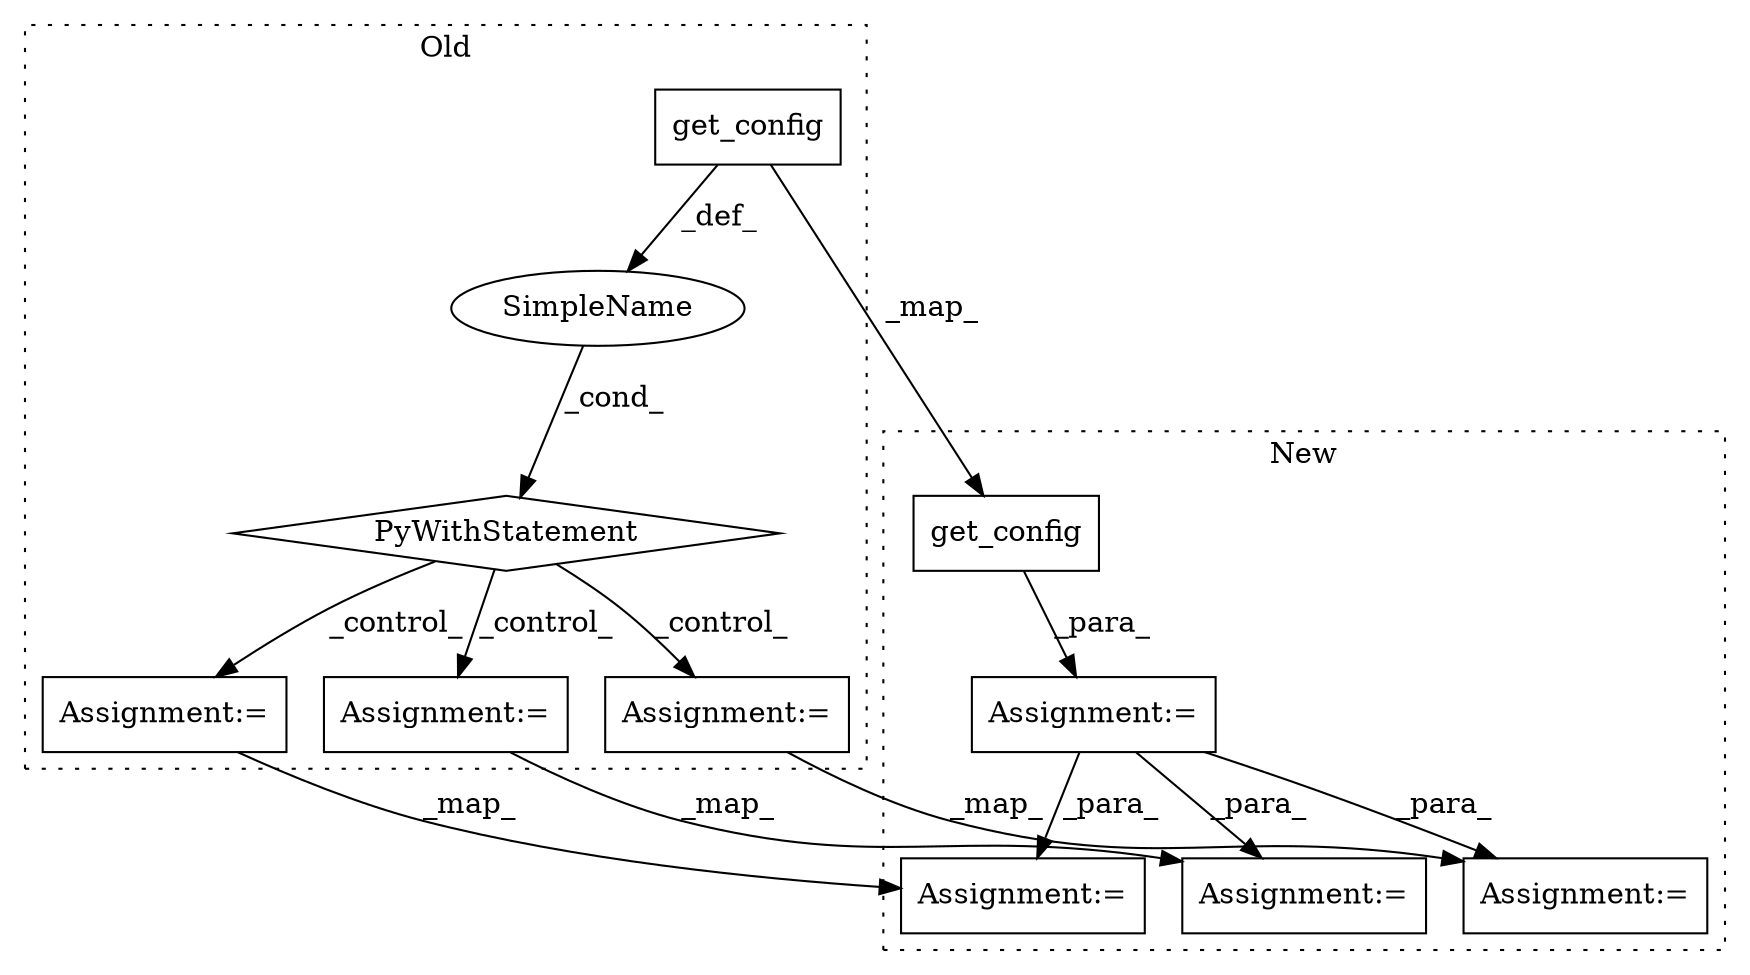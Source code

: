 digraph G {
subgraph cluster0 {
1 [label="get_config" a="32" s="3347" l="12" shape="box"];
4 [label="PyWithStatement" a="104" s="3337,3359" l="10,2" shape="diamond"];
5 [label="SimpleName" a="42" s="" l="" shape="ellipse"];
6 [label="Assignment:=" a="7" s="3434" l="1" shape="box"];
8 [label="Assignment:=" a="7" s="3471" l="1" shape="box"];
10 [label="Assignment:=" a="7" s="3399" l="1" shape="box"];
label = "Old";
style="dotted";
}
subgraph cluster1 {
2 [label="get_config" a="32" s="3344" l="12" shape="box"];
3 [label="Assignment:=" a="7" s="3343" l="1" shape="box"];
7 [label="Assignment:=" a="7" s="3405" l="1" shape="box"];
9 [label="Assignment:=" a="7" s="3440" l="1" shape="box"];
11 [label="Assignment:=" a="7" s="3372" l="1" shape="box"];
label = "New";
style="dotted";
}
1 -> 2 [label="_map_"];
1 -> 5 [label="_def_"];
2 -> 3 [label="_para_"];
3 -> 11 [label="_para_"];
3 -> 9 [label="_para_"];
3 -> 7 [label="_para_"];
4 -> 8 [label="_control_"];
4 -> 6 [label="_control_"];
4 -> 10 [label="_control_"];
5 -> 4 [label="_cond_"];
6 -> 7 [label="_map_"];
8 -> 9 [label="_map_"];
10 -> 11 [label="_map_"];
}